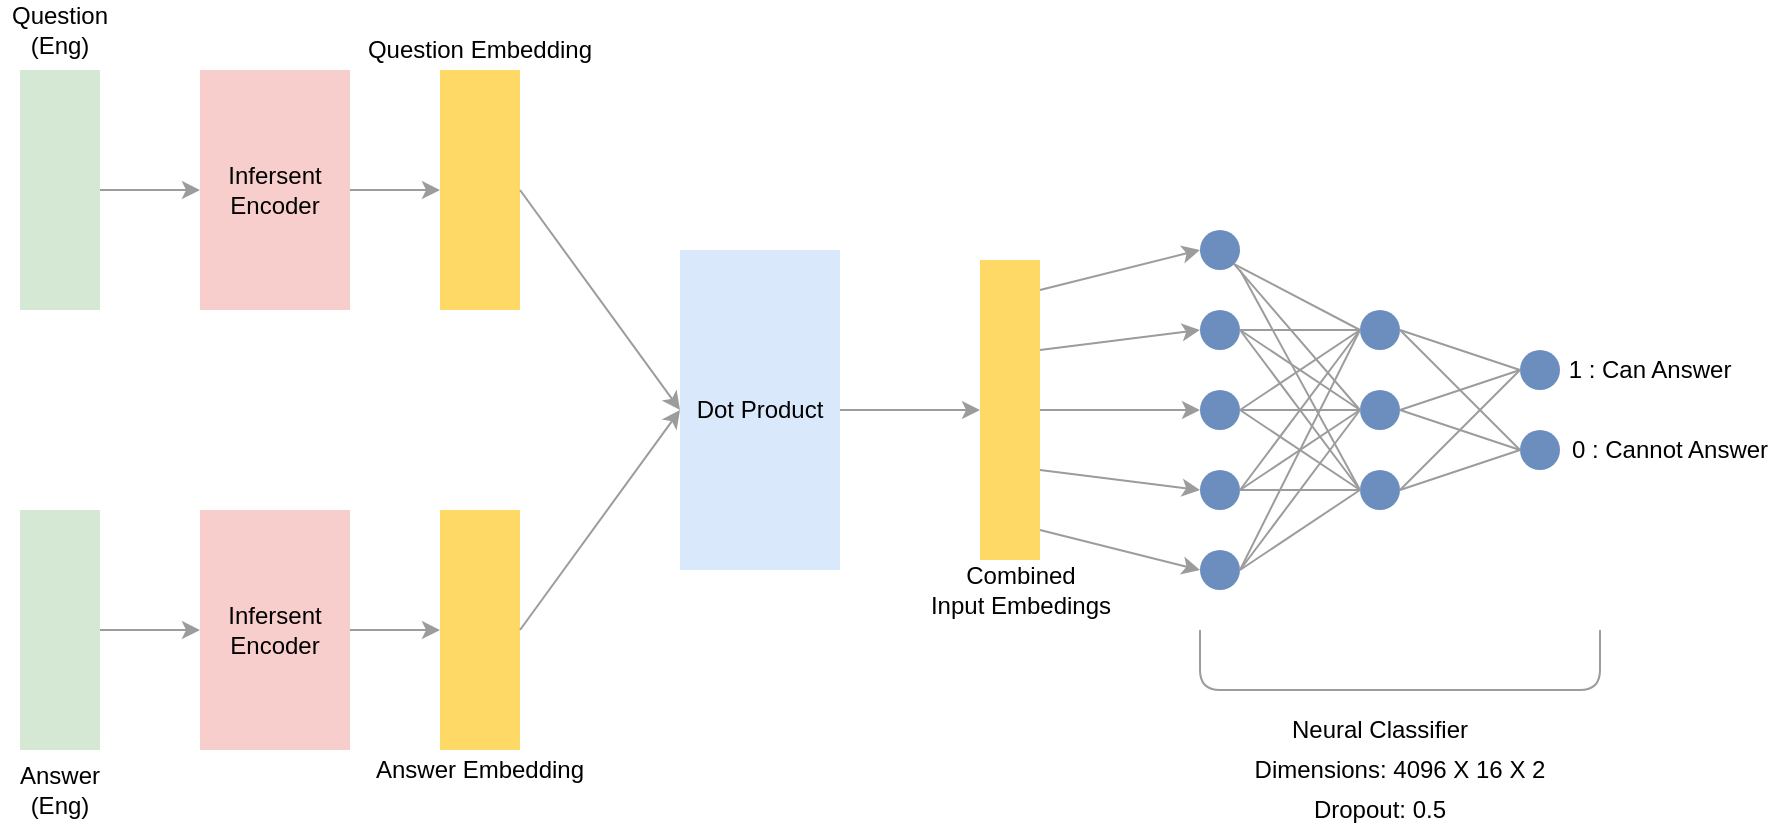 <mxfile version="12.3.8" type="device" pages="1"><diagram id="Br2HoSXDiXTu1i8IESpw" name="Page-1"><mxGraphModel dx="1186" dy="747" grid="1" gridSize="10" guides="1" tooltips="1" connect="1" arrows="1" fold="1" page="1" pageScale="1" pageWidth="850" pageHeight="1100" math="0" shadow="0"><root><mxCell id="0"/><mxCell id="1" parent="0"/><mxCell id="sC4DoFY1oiJgJCGWI0Rz-1" value="" style="ellipse;whiteSpace=wrap;html=1;aspect=fixed;fillColor=#6C8EBF;strokeColor=none;" vertex="1" parent="1"><mxGeometry x="600" y="160" width="20" height="20" as="geometry"/></mxCell><mxCell id="sC4DoFY1oiJgJCGWI0Rz-2" value="" style="ellipse;whiteSpace=wrap;html=1;aspect=fixed;fillColor=#6C8EBF;strokeColor=none;" vertex="1" parent="1"><mxGeometry x="600" y="200" width="20" height="20" as="geometry"/></mxCell><mxCell id="sC4DoFY1oiJgJCGWI0Rz-3" value="" style="ellipse;whiteSpace=wrap;html=1;aspect=fixed;fillColor=#6C8EBF;strokeColor=none;" vertex="1" parent="1"><mxGeometry x="600" y="240" width="20" height="20" as="geometry"/></mxCell><mxCell id="sC4DoFY1oiJgJCGWI0Rz-4" value="" style="ellipse;whiteSpace=wrap;html=1;aspect=fixed;fillColor=#6C8EBF;strokeColor=none;" vertex="1" parent="1"><mxGeometry x="600" y="280" width="20" height="20" as="geometry"/></mxCell><mxCell id="sC4DoFY1oiJgJCGWI0Rz-7" value="" style="ellipse;whiteSpace=wrap;html=1;aspect=fixed;fillColor=#6C8EBF;strokeColor=none;" vertex="1" parent="1"><mxGeometry x="600" y="320" width="20" height="20" as="geometry"/></mxCell><mxCell id="sC4DoFY1oiJgJCGWI0Rz-8" value="" style="ellipse;whiteSpace=wrap;html=1;aspect=fixed;fillColor=#6C8EBF;strokeColor=none;" vertex="1" parent="1"><mxGeometry x="680" y="200" width="20" height="20" as="geometry"/></mxCell><mxCell id="sC4DoFY1oiJgJCGWI0Rz-9" value="" style="ellipse;whiteSpace=wrap;html=1;aspect=fixed;fillColor=#6C8EBF;strokeColor=none;" vertex="1" parent="1"><mxGeometry x="680" y="240" width="20" height="20" as="geometry"/></mxCell><mxCell id="sC4DoFY1oiJgJCGWI0Rz-11" value="" style="ellipse;whiteSpace=wrap;html=1;aspect=fixed;fillColor=#6C8EBF;strokeColor=none;" vertex="1" parent="1"><mxGeometry x="760" y="220" width="20" height="20" as="geometry"/></mxCell><mxCell id="sC4DoFY1oiJgJCGWI0Rz-13" value="" style="ellipse;whiteSpace=wrap;html=1;aspect=fixed;fillColor=#6C8EBF;strokeColor=none;" vertex="1" parent="1"><mxGeometry x="680" y="280" width="20" height="20" as="geometry"/></mxCell><mxCell id="sC4DoFY1oiJgJCGWI0Rz-15" value="" style="endArrow=none;html=1;fillColor=#f5f5f5;strokeColor=#9C9C9C;exitX=1;exitY=1;exitDx=0;exitDy=0;entryX=0;entryY=0.5;entryDx=0;entryDy=0;" edge="1" parent="1" source="sC4DoFY1oiJgJCGWI0Rz-1" target="sC4DoFY1oiJgJCGWI0Rz-8"><mxGeometry width="50" height="50" relative="1" as="geometry"><mxPoint x="650" y="170" as="sourcePoint"/><mxPoint x="720" y="160" as="targetPoint"/></mxGeometry></mxCell><mxCell id="sC4DoFY1oiJgJCGWI0Rz-17" value="" style="endArrow=none;html=1;fillColor=#f5f5f5;strokeColor=#9C9C9C;exitX=1;exitY=1;exitDx=0;exitDy=0;entryX=0;entryY=0.5;entryDx=0;entryDy=0;" edge="1" parent="1" source="sC4DoFY1oiJgJCGWI0Rz-1" target="sC4DoFY1oiJgJCGWI0Rz-9"><mxGeometry width="50" height="50" relative="1" as="geometry"><mxPoint x="620.071" y="197.071" as="sourcePoint"/><mxPoint x="655.929" y="222.929" as="targetPoint"/></mxGeometry></mxCell><mxCell id="sC4DoFY1oiJgJCGWI0Rz-19" value="" style="endArrow=none;html=1;fillColor=#f5f5f5;strokeColor=#9C9C9C;entryX=0;entryY=0.5;entryDx=0;entryDy=0;exitX=1;exitY=0.5;exitDx=0;exitDy=0;" edge="1" parent="1" source="sC4DoFY1oiJgJCGWI0Rz-2" target="sC4DoFY1oiJgJCGWI0Rz-8"><mxGeometry width="50" height="50" relative="1" as="geometry"><mxPoint x="630" y="217" as="sourcePoint"/><mxPoint x="655.929" y="239.929" as="targetPoint"/></mxGeometry></mxCell><mxCell id="sC4DoFY1oiJgJCGWI0Rz-23" value="" style="endArrow=none;html=1;fillColor=#f5f5f5;strokeColor=#9C9C9C;entryX=0;entryY=0.5;entryDx=0;entryDy=0;exitX=1;exitY=0.5;exitDx=0;exitDy=0;" edge="1" parent="1" source="sC4DoFY1oiJgJCGWI0Rz-2" target="sC4DoFY1oiJgJCGWI0Rz-9"><mxGeometry width="50" height="50" relative="1" as="geometry"><mxPoint x="660" y="240" as="sourcePoint"/><mxPoint x="692.929" y="242.929" as="targetPoint"/></mxGeometry></mxCell><mxCell id="sC4DoFY1oiJgJCGWI0Rz-24" value="" style="endArrow=none;html=1;fillColor=#f5f5f5;strokeColor=#9C9C9C;entryX=0;entryY=0.5;entryDx=0;entryDy=0;exitX=1;exitY=0.5;exitDx=0;exitDy=0;" edge="1" parent="1" source="sC4DoFY1oiJgJCGWI0Rz-2" target="sC4DoFY1oiJgJCGWI0Rz-13"><mxGeometry width="50" height="50" relative="1" as="geometry"><mxPoint x="630" y="220" as="sourcePoint"/><mxPoint x="700" y="230" as="targetPoint"/></mxGeometry></mxCell><mxCell id="sC4DoFY1oiJgJCGWI0Rz-25" value="" style="endArrow=none;html=1;fillColor=#f5f5f5;strokeColor=#9C9C9C;entryX=0;entryY=0.5;entryDx=0;entryDy=0;exitX=1;exitY=0.5;exitDx=0;exitDy=0;" edge="1" parent="1" source="sC4DoFY1oiJgJCGWI0Rz-3" target="sC4DoFY1oiJgJCGWI0Rz-9"><mxGeometry width="50" height="50" relative="1" as="geometry"><mxPoint x="640" y="230" as="sourcePoint"/><mxPoint x="710" y="240" as="targetPoint"/></mxGeometry></mxCell><mxCell id="sC4DoFY1oiJgJCGWI0Rz-26" value="" style="endArrow=none;html=1;fillColor=#f5f5f5;strokeColor=#9C9C9C;entryX=0;entryY=0.5;entryDx=0;entryDy=0;" edge="1" parent="1" target="sC4DoFY1oiJgJCGWI0Rz-8"><mxGeometry width="50" height="50" relative="1" as="geometry"><mxPoint x="620" y="250" as="sourcePoint"/><mxPoint x="720" y="250" as="targetPoint"/></mxGeometry></mxCell><mxCell id="sC4DoFY1oiJgJCGWI0Rz-27" value="" style="endArrow=none;html=1;fillColor=#f5f5f5;strokeColor=#9C9C9C;entryX=0;entryY=0.5;entryDx=0;entryDy=0;exitX=1;exitY=0.5;exitDx=0;exitDy=0;" edge="1" parent="1" source="sC4DoFY1oiJgJCGWI0Rz-3" target="sC4DoFY1oiJgJCGWI0Rz-13"><mxGeometry width="50" height="50" relative="1" as="geometry"><mxPoint x="660" y="250" as="sourcePoint"/><mxPoint x="730" y="260" as="targetPoint"/></mxGeometry></mxCell><mxCell id="sC4DoFY1oiJgJCGWI0Rz-28" value="" style="endArrow=none;html=1;fillColor=#f5f5f5;strokeColor=#9C9C9C;entryX=0;entryY=0.5;entryDx=0;entryDy=0;" edge="1" parent="1" target="sC4DoFY1oiJgJCGWI0Rz-13"><mxGeometry width="50" height="50" relative="1" as="geometry"><mxPoint x="620" y="180" as="sourcePoint"/><mxPoint x="740" y="270" as="targetPoint"/></mxGeometry></mxCell><mxCell id="sC4DoFY1oiJgJCGWI0Rz-31" value="" style="endArrow=none;html=1;fillColor=#f5f5f5;strokeColor=#9C9C9C;exitX=1;exitY=0.5;exitDx=0;exitDy=0;entryX=0;entryY=0.5;entryDx=0;entryDy=0;" edge="1" parent="1" source="sC4DoFY1oiJgJCGWI0Rz-4" target="sC4DoFY1oiJgJCGWI0Rz-8"><mxGeometry width="50" height="50" relative="1" as="geometry"><mxPoint x="700" y="290" as="sourcePoint"/><mxPoint x="690" y="170" as="targetPoint"/></mxGeometry></mxCell><mxCell id="sC4DoFY1oiJgJCGWI0Rz-32" value="" style="endArrow=none;html=1;fillColor=#f5f5f5;strokeColor=#9C9C9C;entryX=0;entryY=0.5;entryDx=0;entryDy=0;" edge="1" parent="1" target="sC4DoFY1oiJgJCGWI0Rz-9"><mxGeometry width="50" height="50" relative="1" as="geometry"><mxPoint x="620" y="290" as="sourcePoint"/><mxPoint x="690" y="220" as="targetPoint"/></mxGeometry></mxCell><mxCell id="sC4DoFY1oiJgJCGWI0Rz-33" value="" style="endArrow=none;html=1;fillColor=#f5f5f5;strokeColor=#9C9C9C;entryX=0;entryY=0.5;entryDx=0;entryDy=0;" edge="1" parent="1" target="sC4DoFY1oiJgJCGWI0Rz-13"><mxGeometry width="50" height="50" relative="1" as="geometry"><mxPoint x="620" y="290" as="sourcePoint"/><mxPoint x="790" y="320" as="targetPoint"/></mxGeometry></mxCell><mxCell id="sC4DoFY1oiJgJCGWI0Rz-35" value="" style="endArrow=none;html=1;fillColor=#f5f5f5;strokeColor=#9C9C9C;entryX=0;entryY=0.5;entryDx=0;entryDy=0;exitX=1;exitY=0.5;exitDx=0;exitDy=0;" edge="1" parent="1" source="sC4DoFY1oiJgJCGWI0Rz-7" target="sC4DoFY1oiJgJCGWI0Rz-8"><mxGeometry width="50" height="50" relative="1" as="geometry"><mxPoint x="740" y="330" as="sourcePoint"/><mxPoint x="810" y="340" as="targetPoint"/></mxGeometry></mxCell><mxCell id="sC4DoFY1oiJgJCGWI0Rz-36" value="" style="endArrow=none;html=1;fillColor=#f5f5f5;strokeColor=#9C9C9C;entryX=0;entryY=0.5;entryDx=0;entryDy=0;exitX=1;exitY=0.5;exitDx=0;exitDy=0;" edge="1" parent="1" source="sC4DoFY1oiJgJCGWI0Rz-7" target="sC4DoFY1oiJgJCGWI0Rz-9"><mxGeometry width="50" height="50" relative="1" as="geometry"><mxPoint x="750" y="340" as="sourcePoint"/><mxPoint x="820" y="350" as="targetPoint"/></mxGeometry></mxCell><mxCell id="sC4DoFY1oiJgJCGWI0Rz-37" value="" style="endArrow=none;html=1;fillColor=#f5f5f5;strokeColor=#9C9C9C;entryX=0;entryY=0.5;entryDx=0;entryDy=0;" edge="1" parent="1" target="sC4DoFY1oiJgJCGWI0Rz-13"><mxGeometry width="50" height="50" relative="1" as="geometry"><mxPoint x="620" y="330" as="sourcePoint"/><mxPoint x="830" y="360" as="targetPoint"/></mxGeometry></mxCell><mxCell id="sC4DoFY1oiJgJCGWI0Rz-45" value="" style="ellipse;whiteSpace=wrap;html=1;aspect=fixed;fillColor=#6C8EBF;strokeColor=none;" vertex="1" parent="1"><mxGeometry x="760" y="260" width="20" height="20" as="geometry"/></mxCell><mxCell id="sC4DoFY1oiJgJCGWI0Rz-46" value="" style="endArrow=none;html=1;fillColor=#f5f5f5;strokeColor=#9C9C9C;entryX=0;entryY=0.5;entryDx=0;entryDy=0;exitX=1;exitY=0.5;exitDx=0;exitDy=0;" edge="1" parent="1" source="sC4DoFY1oiJgJCGWI0Rz-8" target="sC4DoFY1oiJgJCGWI0Rz-11"><mxGeometry width="50" height="50" relative="1" as="geometry"><mxPoint x="670" y="400" as="sourcePoint"/><mxPoint x="740" y="360" as="targetPoint"/></mxGeometry></mxCell><mxCell id="sC4DoFY1oiJgJCGWI0Rz-47" value="" style="endArrow=none;html=1;fillColor=#f5f5f5;strokeColor=#9C9C9C;entryX=0;entryY=0.5;entryDx=0;entryDy=0;exitX=1;exitY=0.5;exitDx=0;exitDy=0;" edge="1" parent="1" source="sC4DoFY1oiJgJCGWI0Rz-8" target="sC4DoFY1oiJgJCGWI0Rz-45"><mxGeometry width="50" height="50" relative="1" as="geometry"><mxPoint x="640" y="350" as="sourcePoint"/><mxPoint x="710" y="310" as="targetPoint"/></mxGeometry></mxCell><mxCell id="sC4DoFY1oiJgJCGWI0Rz-48" value="" style="endArrow=none;html=1;fillColor=#f5f5f5;strokeColor=#9C9C9C;entryX=0;entryY=0.5;entryDx=0;entryDy=0;exitX=1;exitY=0.5;exitDx=0;exitDy=0;" edge="1" parent="1" source="sC4DoFY1oiJgJCGWI0Rz-9" target="sC4DoFY1oiJgJCGWI0Rz-11"><mxGeometry width="50" height="50" relative="1" as="geometry"><mxPoint x="650" y="360" as="sourcePoint"/><mxPoint x="720" y="320" as="targetPoint"/></mxGeometry></mxCell><mxCell id="sC4DoFY1oiJgJCGWI0Rz-49" value="" style="endArrow=none;html=1;fillColor=#f5f5f5;strokeColor=#9C9C9C;entryX=0;entryY=0.5;entryDx=0;entryDy=0;exitX=1;exitY=0.5;exitDx=0;exitDy=0;" edge="1" parent="1" source="sC4DoFY1oiJgJCGWI0Rz-9" target="sC4DoFY1oiJgJCGWI0Rz-45"><mxGeometry width="50" height="50" relative="1" as="geometry"><mxPoint x="660" y="370" as="sourcePoint"/><mxPoint x="730" y="330" as="targetPoint"/></mxGeometry></mxCell><mxCell id="sC4DoFY1oiJgJCGWI0Rz-51" value="" style="endArrow=none;html=1;fillColor=#f5f5f5;strokeColor=#9C9C9C;entryX=0;entryY=0.5;entryDx=0;entryDy=0;exitX=1;exitY=0.5;exitDx=0;exitDy=0;" edge="1" parent="1" source="sC4DoFY1oiJgJCGWI0Rz-13" target="sC4DoFY1oiJgJCGWI0Rz-11"><mxGeometry width="50" height="50" relative="1" as="geometry"><mxPoint x="670" y="380" as="sourcePoint"/><mxPoint x="740" y="340" as="targetPoint"/></mxGeometry></mxCell><mxCell id="sC4DoFY1oiJgJCGWI0Rz-52" value="" style="endArrow=none;html=1;fillColor=#f5f5f5;strokeColor=#9C9C9C;exitX=1;exitY=0.5;exitDx=0;exitDy=0;entryX=0;entryY=0.5;entryDx=0;entryDy=0;" edge="1" parent="1" source="sC4DoFY1oiJgJCGWI0Rz-13" target="sC4DoFY1oiJgJCGWI0Rz-45"><mxGeometry width="50" height="50" relative="1" as="geometry"><mxPoint x="680" y="390" as="sourcePoint"/><mxPoint x="750" y="270" as="targetPoint"/></mxGeometry></mxCell><mxCell id="sC4DoFY1oiJgJCGWI0Rz-53" value="" style="rounded=0;whiteSpace=wrap;html=1;strokeColor=none;fillColor=#FFD966;" vertex="1" parent="1"><mxGeometry x="220" y="80" width="40" height="120" as="geometry"/></mxCell><mxCell id="sC4DoFY1oiJgJCGWI0Rz-54" value="" style="rounded=0;whiteSpace=wrap;html=1;strokeColor=none;fillColor=#FFD966;" vertex="1" parent="1"><mxGeometry x="220" y="300" width="40" height="120" as="geometry"/></mxCell><mxCell id="sC4DoFY1oiJgJCGWI0Rz-55" value="Question Embedding" style="text;html=1;strokeColor=none;fillColor=none;align=center;verticalAlign=middle;whiteSpace=wrap;rounded=0;" vertex="1" parent="1"><mxGeometry x="180" y="60" width="120" height="20" as="geometry"/></mxCell><mxCell id="sC4DoFY1oiJgJCGWI0Rz-56" value="Answer Embedding" style="text;html=1;strokeColor=none;fillColor=none;align=center;verticalAlign=middle;whiteSpace=wrap;rounded=0;" vertex="1" parent="1"><mxGeometry x="180" y="420" width="120" height="20" as="geometry"/></mxCell><mxCell id="sC4DoFY1oiJgJCGWI0Rz-57" value="" style="rounded=0;whiteSpace=wrap;html=1;strokeColor=none;fillColor=#dae8fc;" vertex="1" parent="1"><mxGeometry x="340" y="170" width="80" height="160" as="geometry"/></mxCell><mxCell id="sC4DoFY1oiJgJCGWI0Rz-58" value="Dot Product" style="text;html=1;strokeColor=none;fillColor=none;align=center;verticalAlign=middle;whiteSpace=wrap;rounded=0;" vertex="1" parent="1"><mxGeometry x="340" y="215" width="80" height="70" as="geometry"/></mxCell><mxCell id="sC4DoFY1oiJgJCGWI0Rz-59" value="" style="endArrow=classic;html=1;strokeColor=#9C9C9C;exitX=1;exitY=0.5;exitDx=0;exitDy=0;entryX=0;entryY=0.5;entryDx=0;entryDy=0;" edge="1" parent="1" source="sC4DoFY1oiJgJCGWI0Rz-54" target="sC4DoFY1oiJgJCGWI0Rz-58"><mxGeometry width="50" height="50" relative="1" as="geometry"><mxPoint x="190" y="520" as="sourcePoint"/><mxPoint x="240" y="470" as="targetPoint"/></mxGeometry></mxCell><mxCell id="sC4DoFY1oiJgJCGWI0Rz-60" value="" style="endArrow=classic;html=1;strokeColor=#9C9C9C;exitX=1;exitY=0.5;exitDx=0;exitDy=0;entryX=0;entryY=0.5;entryDx=0;entryDy=0;" edge="1" parent="1" source="sC4DoFY1oiJgJCGWI0Rz-53" target="sC4DoFY1oiJgJCGWI0Rz-58"><mxGeometry width="50" height="50" relative="1" as="geometry"><mxPoint x="90" y="370" as="sourcePoint"/><mxPoint x="140" y="275" as="targetPoint"/></mxGeometry></mxCell><mxCell id="sC4DoFY1oiJgJCGWI0Rz-65" value="" style="rounded=0;whiteSpace=wrap;html=1;strokeColor=none;fillColor=#FFD966;" vertex="1" parent="1"><mxGeometry x="490" y="175" width="30" height="30" as="geometry"/></mxCell><mxCell id="sC4DoFY1oiJgJCGWI0Rz-66" value="" style="rounded=0;whiteSpace=wrap;html=1;strokeColor=none;fillColor=#FFD966;" vertex="1" parent="1"><mxGeometry x="490" y="205" width="30" height="30" as="geometry"/></mxCell><mxCell id="sC4DoFY1oiJgJCGWI0Rz-67" value="" style="rounded=0;whiteSpace=wrap;html=1;strokeColor=none;fillColor=#FFD966;" vertex="1" parent="1"><mxGeometry x="490" y="235" width="30" height="30" as="geometry"/></mxCell><mxCell id="sC4DoFY1oiJgJCGWI0Rz-68" value="" style="rounded=0;whiteSpace=wrap;html=1;strokeColor=none;fillColor=#FFD966;" vertex="1" parent="1"><mxGeometry x="490" y="265" width="30" height="30" as="geometry"/></mxCell><mxCell id="sC4DoFY1oiJgJCGWI0Rz-69" value="" style="rounded=0;whiteSpace=wrap;html=1;strokeColor=none;fillColor=#FFD966;" vertex="1" parent="1"><mxGeometry x="490" y="295" width="30" height="30" as="geometry"/></mxCell><mxCell id="sC4DoFY1oiJgJCGWI0Rz-72" value="" style="endArrow=classic;html=1;strokeColor=#9C9C9C;exitX=1;exitY=0.5;exitDx=0;exitDy=0;entryX=0;entryY=0.5;entryDx=0;entryDy=0;" edge="1" parent="1" source="sC4DoFY1oiJgJCGWI0Rz-58" target="sC4DoFY1oiJgJCGWI0Rz-67"><mxGeometry width="50" height="50" relative="1" as="geometry"><mxPoint x="410" y="245" as="sourcePoint"/><mxPoint x="490" y="245" as="targetPoint"/></mxGeometry></mxCell><mxCell id="sC4DoFY1oiJgJCGWI0Rz-73" value="" style="endArrow=classic;html=1;strokeColor=#9C9C9C;exitX=1;exitY=0.5;exitDx=0;exitDy=0;entryX=0;entryY=0.5;entryDx=0;entryDy=0;" edge="1" parent="1" source="sC4DoFY1oiJgJCGWI0Rz-65" target="sC4DoFY1oiJgJCGWI0Rz-1"><mxGeometry width="50" height="50" relative="1" as="geometry"><mxPoint x="510" y="189.5" as="sourcePoint"/><mxPoint x="600" y="189.5" as="targetPoint"/></mxGeometry></mxCell><mxCell id="sC4DoFY1oiJgJCGWI0Rz-74" value="" style="endArrow=classic;html=1;strokeColor=#9C9C9C;exitX=1;exitY=0.5;exitDx=0;exitDy=0;entryX=0;entryY=0.5;entryDx=0;entryDy=0;" edge="1" parent="1" source="sC4DoFY1oiJgJCGWI0Rz-66" target="sC4DoFY1oiJgJCGWI0Rz-2"><mxGeometry width="50" height="50" relative="1" as="geometry"><mxPoint x="530" y="195" as="sourcePoint"/><mxPoint x="610" y="180" as="targetPoint"/></mxGeometry></mxCell><mxCell id="sC4DoFY1oiJgJCGWI0Rz-75" value="" style="endArrow=classic;html=1;strokeColor=#9C9C9C;exitX=1;exitY=0.5;exitDx=0;exitDy=0;entryX=0;entryY=0.5;entryDx=0;entryDy=0;" edge="1" parent="1" source="sC4DoFY1oiJgJCGWI0Rz-67" target="sC4DoFY1oiJgJCGWI0Rz-3"><mxGeometry width="50" height="50" relative="1" as="geometry"><mxPoint x="540" y="205" as="sourcePoint"/><mxPoint x="620" y="190" as="targetPoint"/></mxGeometry></mxCell><mxCell id="sC4DoFY1oiJgJCGWI0Rz-76" value="" style="endArrow=classic;html=1;strokeColor=#9C9C9C;exitX=1;exitY=0.5;exitDx=0;exitDy=0;entryX=0;entryY=0.5;entryDx=0;entryDy=0;" edge="1" parent="1" source="sC4DoFY1oiJgJCGWI0Rz-68" target="sC4DoFY1oiJgJCGWI0Rz-4"><mxGeometry width="50" height="50" relative="1" as="geometry"><mxPoint x="550" y="215" as="sourcePoint"/><mxPoint x="630" y="200" as="targetPoint"/></mxGeometry></mxCell><mxCell id="sC4DoFY1oiJgJCGWI0Rz-77" value="" style="endArrow=classic;html=1;strokeColor=#9C9C9C;exitX=1;exitY=0.5;exitDx=0;exitDy=0;entryX=0;entryY=0.5;entryDx=0;entryDy=0;" edge="1" parent="1" source="sC4DoFY1oiJgJCGWI0Rz-69" target="sC4DoFY1oiJgJCGWI0Rz-7"><mxGeometry width="50" height="50" relative="1" as="geometry"><mxPoint x="560" y="225" as="sourcePoint"/><mxPoint x="640" y="210" as="targetPoint"/></mxGeometry></mxCell><mxCell id="sC4DoFY1oiJgJCGWI0Rz-78" value="Combined &lt;br&gt;Input Embedings" style="text;html=1;align=center;verticalAlign=middle;resizable=0;points=[];;autosize=1;" vertex="1" parent="1"><mxGeometry x="455" y="325" width="110" height="30" as="geometry"/></mxCell><mxCell id="sC4DoFY1oiJgJCGWI0Rz-80" value="" style="endArrow=none;html=1;strokeColor=#9C9C9C;" edge="1" parent="1"><mxGeometry width="50" height="50" relative="1" as="geometry"><mxPoint x="600" y="360" as="sourcePoint"/><mxPoint x="800" y="360" as="targetPoint"/><Array as="points"><mxPoint x="600" y="390"/><mxPoint x="700" y="390"/><mxPoint x="800" y="390"/></Array></mxGeometry></mxCell><mxCell id="sC4DoFY1oiJgJCGWI0Rz-81" value="Neural Classifier" style="text;html=1;strokeColor=none;fillColor=none;align=center;verticalAlign=middle;whiteSpace=wrap;rounded=0;" vertex="1" parent="1"><mxGeometry x="640" y="400" width="100" height="20" as="geometry"/></mxCell><mxCell id="sC4DoFY1oiJgJCGWI0Rz-82" value="Dimensions: 4096 X 16 X 2" style="text;html=1;strokeColor=none;fillColor=none;align=center;verticalAlign=middle;whiteSpace=wrap;rounded=0;" vertex="1" parent="1"><mxGeometry x="600" y="420" width="200" height="20" as="geometry"/></mxCell><mxCell id="sC4DoFY1oiJgJCGWI0Rz-83" value="Dropout: 0.5" style="text;html=1;strokeColor=none;fillColor=none;align=center;verticalAlign=middle;whiteSpace=wrap;rounded=0;" vertex="1" parent="1"><mxGeometry x="590" y="440" width="200" height="20" as="geometry"/></mxCell><mxCell id="sC4DoFY1oiJgJCGWI0Rz-92" style="edgeStyle=orthogonalEdgeStyle;rounded=0;orthogonalLoop=1;jettySize=auto;html=1;exitX=0;exitY=0.5;exitDx=0;exitDy=0;entryX=0;entryY=0.5;entryDx=0;entryDy=0;strokeColor=#9C9C9C;" edge="1" parent="1" source="sC4DoFY1oiJgJCGWI0Rz-85" target="sC4DoFY1oiJgJCGWI0Rz-87"><mxGeometry relative="1" as="geometry"/></mxCell><mxCell id="sC4DoFY1oiJgJCGWI0Rz-85" value="" style="rounded=0;whiteSpace=wrap;html=1;strokeColor=none;fillColor=#d5e8d4;direction=west;" vertex="1" parent="1"><mxGeometry x="10" y="80" width="40" height="120" as="geometry"/></mxCell><mxCell id="sC4DoFY1oiJgJCGWI0Rz-94" style="edgeStyle=orthogonalEdgeStyle;rounded=0;orthogonalLoop=1;jettySize=auto;html=1;exitX=1;exitY=0.5;exitDx=0;exitDy=0;strokeColor=#9C9C9C;" edge="1" parent="1" source="sC4DoFY1oiJgJCGWI0Rz-87" target="sC4DoFY1oiJgJCGWI0Rz-53"><mxGeometry relative="1" as="geometry"/></mxCell><mxCell id="sC4DoFY1oiJgJCGWI0Rz-87" value="Infersent Encoder" style="rounded=0;whiteSpace=wrap;html=1;strokeColor=none;fillColor=#f8cecc;" vertex="1" parent="1"><mxGeometry x="100" y="80" width="75" height="120" as="geometry"/></mxCell><mxCell id="sC4DoFY1oiJgJCGWI0Rz-93" style="edgeStyle=orthogonalEdgeStyle;rounded=0;orthogonalLoop=1;jettySize=auto;html=1;exitX=0;exitY=0.5;exitDx=0;exitDy=0;strokeColor=#9C9C9C;" edge="1" parent="1" source="sC4DoFY1oiJgJCGWI0Rz-88" target="sC4DoFY1oiJgJCGWI0Rz-89"><mxGeometry relative="1" as="geometry"/></mxCell><mxCell id="sC4DoFY1oiJgJCGWI0Rz-88" value="" style="rounded=0;whiteSpace=wrap;html=1;strokeColor=none;fillColor=#d5e8d4;direction=west;" vertex="1" parent="1"><mxGeometry x="10" y="300" width="40" height="120" as="geometry"/></mxCell><mxCell id="sC4DoFY1oiJgJCGWI0Rz-95" style="edgeStyle=orthogonalEdgeStyle;rounded=0;orthogonalLoop=1;jettySize=auto;html=1;exitX=1;exitY=0.5;exitDx=0;exitDy=0;entryX=0;entryY=0.5;entryDx=0;entryDy=0;strokeColor=#9C9C9C;" edge="1" parent="1" source="sC4DoFY1oiJgJCGWI0Rz-89" target="sC4DoFY1oiJgJCGWI0Rz-54"><mxGeometry relative="1" as="geometry"/></mxCell><mxCell id="sC4DoFY1oiJgJCGWI0Rz-89" value="Infersent Encoder" style="rounded=0;whiteSpace=wrap;html=1;strokeColor=none;fillColor=#f8cecc;" vertex="1" parent="1"><mxGeometry x="100" y="300" width="75" height="120" as="geometry"/></mxCell><mxCell id="sC4DoFY1oiJgJCGWI0Rz-90" value="Question (Eng)" style="text;html=1;strokeColor=none;fillColor=none;align=center;verticalAlign=middle;whiteSpace=wrap;rounded=0;" vertex="1" parent="1"><mxGeometry y="50" width="60" height="20" as="geometry"/></mxCell><mxCell id="sC4DoFY1oiJgJCGWI0Rz-91" value="Answer&lt;br&gt;(Eng)" style="text;html=1;strokeColor=none;fillColor=none;align=center;verticalAlign=middle;whiteSpace=wrap;rounded=0;" vertex="1" parent="1"><mxGeometry y="430" width="60" height="20" as="geometry"/></mxCell><mxCell id="sC4DoFY1oiJgJCGWI0Rz-98" value="1 : Can Answer" style="text;html=1;strokeColor=none;fillColor=none;align=center;verticalAlign=middle;whiteSpace=wrap;rounded=0;" vertex="1" parent="1"><mxGeometry x="770" y="220" width="110" height="20" as="geometry"/></mxCell><mxCell id="sC4DoFY1oiJgJCGWI0Rz-99" value="0 : Cannot Answer" style="text;html=1;strokeColor=none;fillColor=none;align=center;verticalAlign=middle;whiteSpace=wrap;rounded=0;" vertex="1" parent="1"><mxGeometry x="780" y="260" width="110" height="20" as="geometry"/></mxCell></root></mxGraphModel></diagram></mxfile>